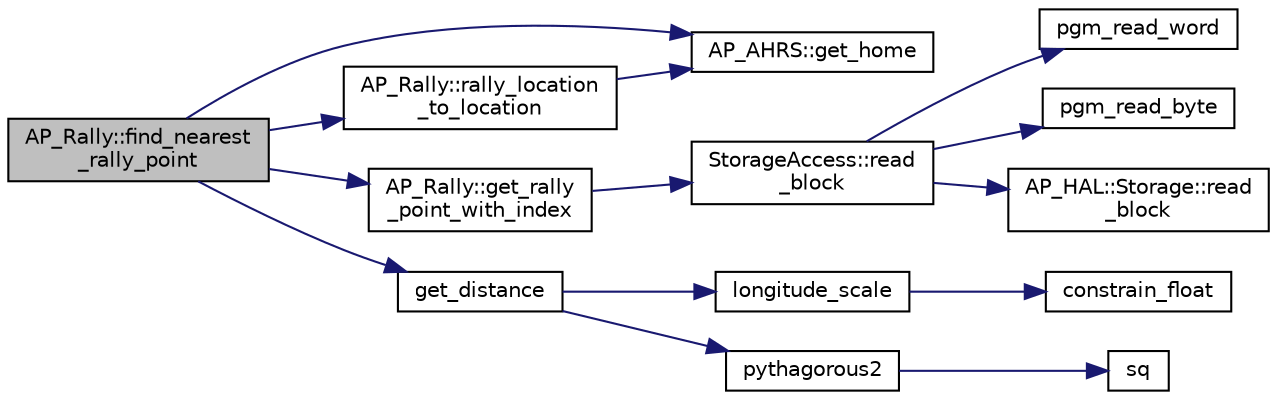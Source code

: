 digraph "AP_Rally::find_nearest_rally_point"
{
 // INTERACTIVE_SVG=YES
  edge [fontname="Helvetica",fontsize="10",labelfontname="Helvetica",labelfontsize="10"];
  node [fontname="Helvetica",fontsize="10",shape=record];
  rankdir="LR";
  Node1 [label="AP_Rally::find_nearest\l_rally_point",height=0.2,width=0.4,color="black", fillcolor="grey75", style="filled" fontcolor="black"];
  Node1 -> Node2 [color="midnightblue",fontsize="10",style="solid",fontname="Helvetica"];
  Node2 [label="AP_AHRS::get_home",height=0.2,width=0.4,color="black", fillcolor="white", style="filled",URL="$classAP__AHRS.html#aea45b16e6469a3b392b8bf52fb864732"];
  Node1 -> Node3 [color="midnightblue",fontsize="10",style="solid",fontname="Helvetica"];
  Node3 [label="AP_Rally::get_rally\l_point_with_index",height=0.2,width=0.4,color="black", fillcolor="white", style="filled",URL="$classAP__Rally.html#ad47b2b3a30b69eede58ad1f79cd61f11"];
  Node3 -> Node4 [color="midnightblue",fontsize="10",style="solid",fontname="Helvetica"];
  Node4 [label="StorageAccess::read\l_block",height=0.2,width=0.4,color="black", fillcolor="white", style="filled",URL="$classStorageAccess.html#ab2a8575d541549a15645edc360fdaa91"];
  Node4 -> Node5 [color="midnightblue",fontsize="10",style="solid",fontname="Helvetica"];
  Node5 [label="pgm_read_word",height=0.2,width=0.4,color="black", fillcolor="white", style="filled",URL="$AP__Progmem__Identity_8h.html#a9fc333349fa71fdc21a2d5152c5e23a2"];
  Node4 -> Node6 [color="midnightblue",fontsize="10",style="solid",fontname="Helvetica"];
  Node6 [label="pgm_read_byte",height=0.2,width=0.4,color="black", fillcolor="white", style="filled",URL="$AP__Progmem__Identity_8h.html#a1514e0408e036062b4af844baaf567da"];
  Node4 -> Node7 [color="midnightblue",fontsize="10",style="solid",fontname="Helvetica"];
  Node7 [label="AP_HAL::Storage::read\l_block",height=0.2,width=0.4,color="black", fillcolor="white", style="filled",URL="$classAP__HAL_1_1Storage.html#a1c3b1e80b0bec7d4bacd3ecbefb3b3f3"];
  Node1 -> Node8 [color="midnightblue",fontsize="10",style="solid",fontname="Helvetica"];
  Node8 [label="AP_Rally::rally_location\l_to_location",height=0.2,width=0.4,color="black", fillcolor="white", style="filled",URL="$classAP__Rally.html#acbee4f7ffe79e701bd44c4c72e1c34d2"];
  Node8 -> Node2 [color="midnightblue",fontsize="10",style="solid",fontname="Helvetica"];
  Node1 -> Node9 [color="midnightblue",fontsize="10",style="solid",fontname="Helvetica"];
  Node9 [label="get_distance",height=0.2,width=0.4,color="black", fillcolor="white", style="filled",URL="$AP__Math_8h.html#aa825a788804b8dd4cf1e3cfb42960a8b"];
  Node9 -> Node10 [color="midnightblue",fontsize="10",style="solid",fontname="Helvetica"];
  Node10 [label="longitude_scale",height=0.2,width=0.4,color="black", fillcolor="white", style="filled",URL="$location_8cpp.html#ad2368c582f3e0c135e2a74772f4db61a"];
  Node10 -> Node11 [color="midnightblue",fontsize="10",style="solid",fontname="Helvetica"];
  Node11 [label="constrain_float",height=0.2,width=0.4,color="black", fillcolor="white", style="filled",URL="$AP__Math_8cpp.html#a08eedb329d8162ddbd344d4f6c8cde20"];
  Node9 -> Node12 [color="midnightblue",fontsize="10",style="solid",fontname="Helvetica"];
  Node12 [label="pythagorous2",height=0.2,width=0.4,color="black", fillcolor="white", style="filled",URL="$AP__Math_8cpp.html#afd3767d48a7b20f6d5220a4f8007af00"];
  Node12 -> Node13 [color="midnightblue",fontsize="10",style="solid",fontname="Helvetica"];
  Node13 [label="sq",height=0.2,width=0.4,color="black", fillcolor="white", style="filled",URL="$AP__Math_8cpp.html#a996fdbe87607543eef5dcb234f6bc017"];
}
